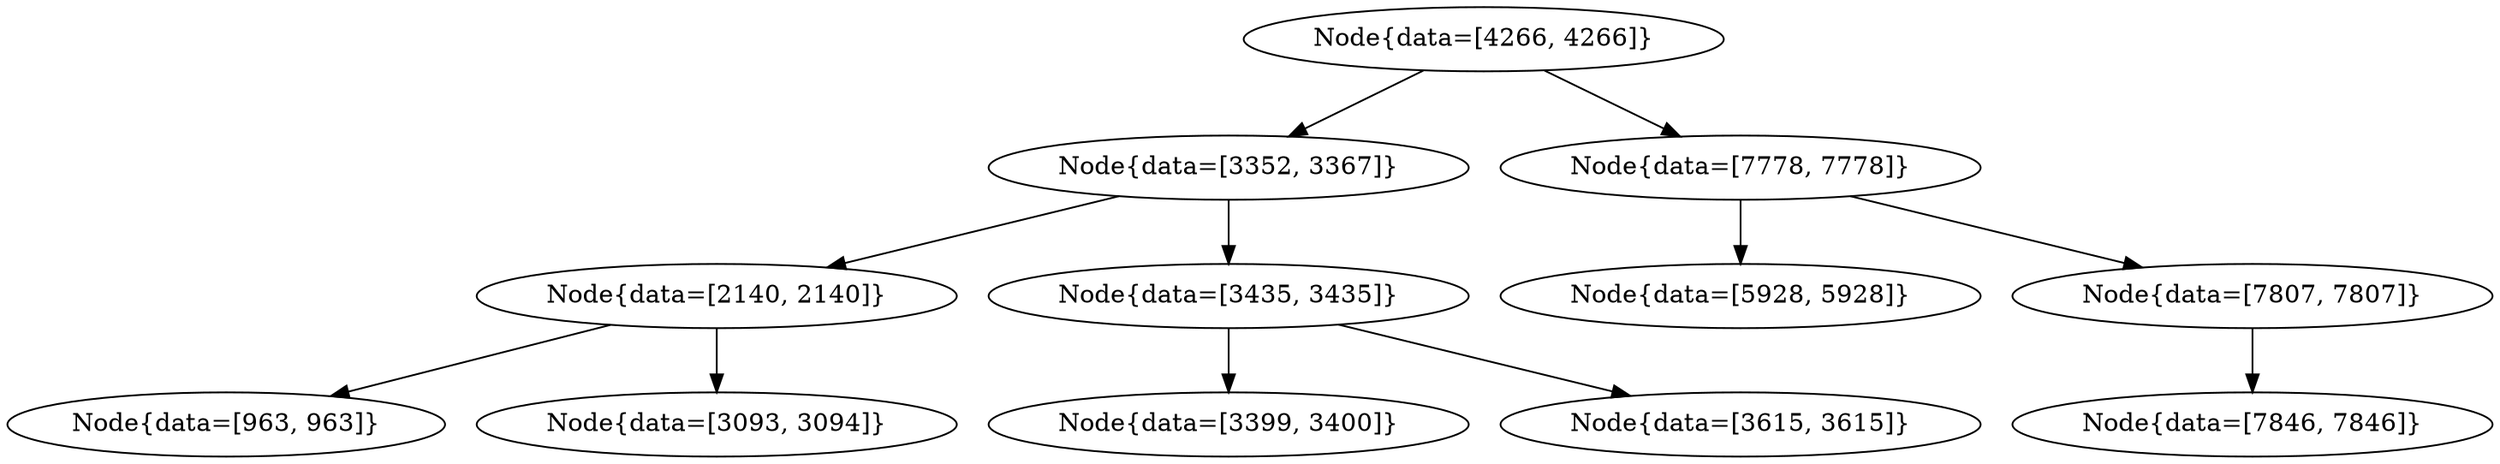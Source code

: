 digraph G{
933317281 [label="Node{data=[4266, 4266]}"]
933317281 -> 1791292189
1791292189 [label="Node{data=[3352, 3367]}"]
1791292189 -> 275719205
275719205 [label="Node{data=[2140, 2140]}"]
275719205 -> 191259494
191259494 [label="Node{data=[963, 963]}"]
275719205 -> 909104361
909104361 [label="Node{data=[3093, 3094]}"]
1791292189 -> 2076083498
2076083498 [label="Node{data=[3435, 3435]}"]
2076083498 -> 312068212
312068212 [label="Node{data=[3399, 3400]}"]
2076083498 -> 719119378
719119378 [label="Node{data=[3615, 3615]}"]
933317281 -> 1654453564
1654453564 [label="Node{data=[7778, 7778]}"]
1654453564 -> 1837411216
1837411216 [label="Node{data=[5928, 5928]}"]
1654453564 -> 830608444
830608444 [label="Node{data=[7807, 7807]}"]
830608444 -> 2092141162
2092141162 [label="Node{data=[7846, 7846]}"]
}